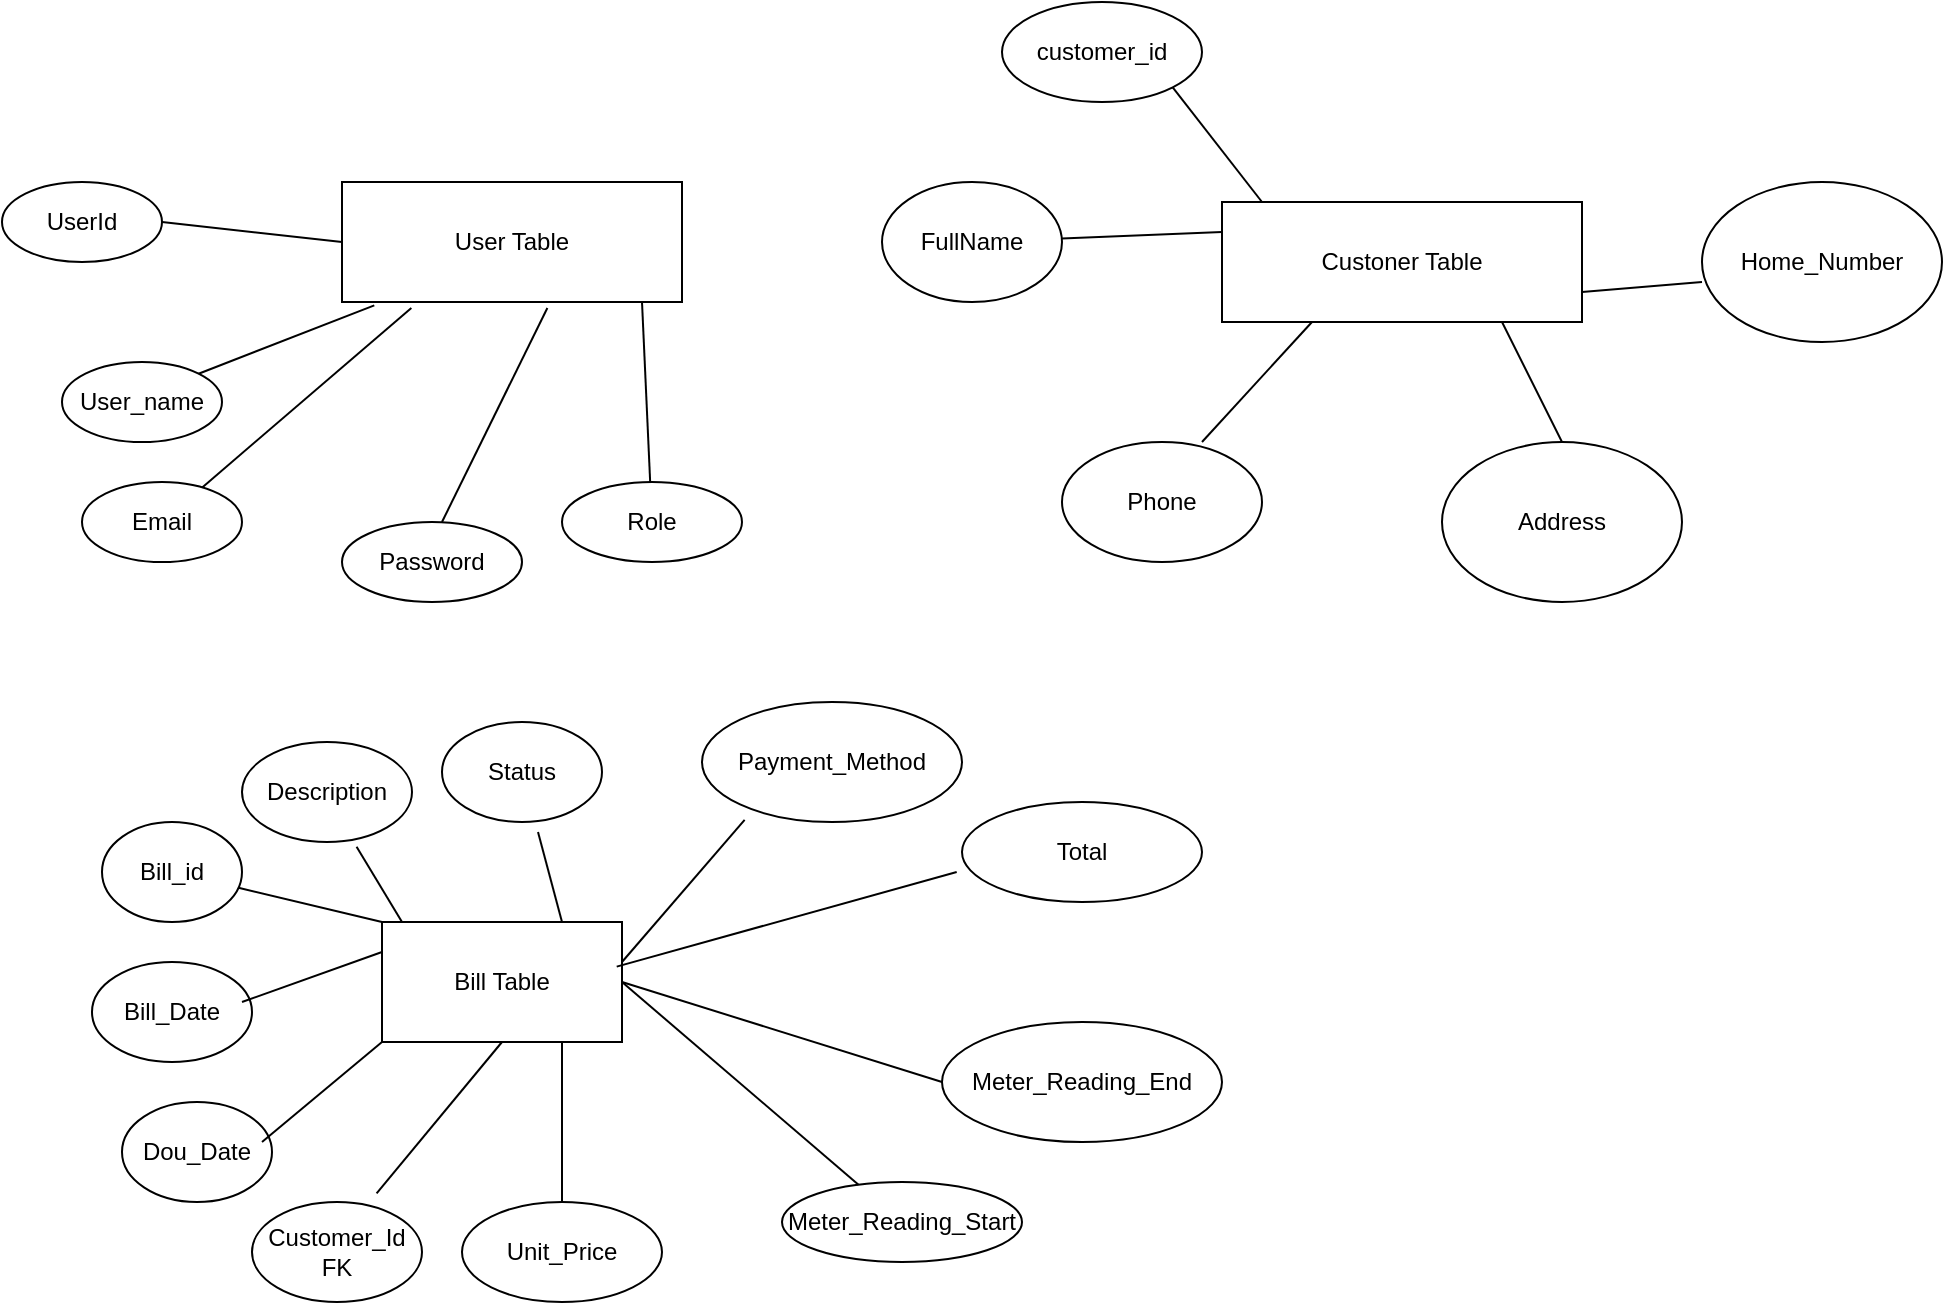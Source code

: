 <mxfile>
    <diagram id="rebecdtZEs5x4XKmf_6L" name="Page-1">
        <mxGraphModel dx="1588" dy="1566" grid="1" gridSize="10" guides="1" tooltips="1" connect="1" arrows="1" fold="1" page="1" pageScale="1" pageWidth="850" pageHeight="1100" math="0" shadow="0">
            <root>
                <mxCell id="0"/>
                <mxCell id="1" parent="0"/>
                <object label="User Table" id="3">
                    <mxCell style="rounded=0;whiteSpace=wrap;html=1;" vertex="1" parent="1">
                        <mxGeometry x="-550" y="50" width="170" height="60" as="geometry"/>
                    </mxCell>
                </object>
                <mxCell id="4" value="UserId" style="ellipse;whiteSpace=wrap;html=1;" vertex="1" parent="1">
                    <mxGeometry x="-720" y="50" width="80" height="40" as="geometry"/>
                </mxCell>
                <mxCell id="5" value="User_name" style="ellipse;whiteSpace=wrap;html=1;" vertex="1" parent="1">
                    <mxGeometry x="-690" y="140" width="80" height="40" as="geometry"/>
                </mxCell>
                <mxCell id="6" value="Password" style="ellipse;whiteSpace=wrap;html=1;" vertex="1" parent="1">
                    <mxGeometry x="-550" y="220" width="90" height="40" as="geometry"/>
                </mxCell>
                <mxCell id="7" value="Email" style="ellipse;whiteSpace=wrap;html=1;" vertex="1" parent="1">
                    <mxGeometry x="-680" y="200" width="80" height="40" as="geometry"/>
                </mxCell>
                <mxCell id="8" value="Role" style="ellipse;whiteSpace=wrap;html=1;" vertex="1" parent="1">
                    <mxGeometry x="-440" y="200" width="90" height="40" as="geometry"/>
                </mxCell>
                <mxCell id="10" value="" style="endArrow=none;html=1;entryX=0.095;entryY=1.028;entryDx=0;entryDy=0;entryPerimeter=0;exitX=1;exitY=0;exitDx=0;exitDy=0;" edge="1" parent="1" source="5" target="3">
                    <mxGeometry width="50" height="50" relative="1" as="geometry">
                        <mxPoint x="-600" y="210" as="sourcePoint"/>
                        <mxPoint x="-550" y="160" as="targetPoint"/>
                    </mxGeometry>
                </mxCell>
                <mxCell id="13" value="" style="endArrow=none;html=1;entryX=0.204;entryY=1.05;entryDx=0;entryDy=0;entryPerimeter=0;" edge="1" parent="1" source="7" target="3">
                    <mxGeometry width="50" height="50" relative="1" as="geometry">
                        <mxPoint x="-600" y="270" as="sourcePoint"/>
                        <mxPoint x="-550" y="220" as="targetPoint"/>
                    </mxGeometry>
                </mxCell>
                <mxCell id="14" value="" style="endArrow=none;html=1;" edge="1" parent="1" source="8">
                    <mxGeometry width="50" height="50" relative="1" as="geometry">
                        <mxPoint x="-460" y="180" as="sourcePoint"/>
                        <mxPoint x="-400" y="110" as="targetPoint"/>
                    </mxGeometry>
                </mxCell>
                <mxCell id="15" value="" style="endArrow=none;html=1;exitX=1;exitY=0.5;exitDx=0;exitDy=0;" edge="1" parent="1" source="4">
                    <mxGeometry width="50" height="50" relative="1" as="geometry">
                        <mxPoint x="-610" y="110" as="sourcePoint"/>
                        <mxPoint x="-550" y="80" as="targetPoint"/>
                    </mxGeometry>
                </mxCell>
                <mxCell id="16" value="" style="endArrow=none;html=1;entryX=0.604;entryY=1.05;entryDx=0;entryDy=0;entryPerimeter=0;" edge="1" parent="1" target="3">
                    <mxGeometry width="50" height="50" relative="1" as="geometry">
                        <mxPoint x="-500" y="220" as="sourcePoint"/>
                        <mxPoint x="-440" y="120" as="targetPoint"/>
                    </mxGeometry>
                </mxCell>
                <mxCell id="17" value="Custoner Table" style="rounded=0;whiteSpace=wrap;html=1;" vertex="1" parent="1">
                    <mxGeometry x="-110" y="60" width="180" height="60" as="geometry"/>
                </mxCell>
                <mxCell id="18" value="FullName" style="ellipse;whiteSpace=wrap;html=1;" vertex="1" parent="1">
                    <mxGeometry x="-280" y="50" width="90" height="60" as="geometry"/>
                </mxCell>
                <mxCell id="20" value="Address" style="ellipse;whiteSpace=wrap;html=1;" vertex="1" parent="1">
                    <mxGeometry y="180" width="120" height="80" as="geometry"/>
                </mxCell>
                <mxCell id="21" value="Home_Number" style="ellipse;whiteSpace=wrap;html=1;" vertex="1" parent="1">
                    <mxGeometry x="130" y="50" width="120" height="80" as="geometry"/>
                </mxCell>
                <mxCell id="22" value="Phone" style="ellipse;whiteSpace=wrap;html=1;" vertex="1" parent="1">
                    <mxGeometry x="-190" y="180" width="100" height="60" as="geometry"/>
                </mxCell>
                <mxCell id="23" value="" style="endArrow=none;html=1;entryX=0;entryY=0.25;entryDx=0;entryDy=0;" edge="1" parent="1" source="18" target="17">
                    <mxGeometry width="50" height="50" relative="1" as="geometry">
                        <mxPoint x="-180" y="110" as="sourcePoint"/>
                        <mxPoint x="-130" y="60" as="targetPoint"/>
                    </mxGeometry>
                </mxCell>
                <mxCell id="24" value="" style="endArrow=none;html=1;entryX=0.25;entryY=1;entryDx=0;entryDy=0;" edge="1" parent="1" target="17">
                    <mxGeometry width="50" height="50" relative="1" as="geometry">
                        <mxPoint x="-120" y="180" as="sourcePoint"/>
                        <mxPoint x="-70" y="130" as="targetPoint"/>
                    </mxGeometry>
                </mxCell>
                <mxCell id="25" value="" style="endArrow=none;html=1;exitX=0.5;exitY=0;exitDx=0;exitDy=0;" edge="1" parent="1" source="20">
                    <mxGeometry width="50" height="50" relative="1" as="geometry">
                        <mxPoint x="50" y="170" as="sourcePoint"/>
                        <mxPoint x="30" y="120" as="targetPoint"/>
                    </mxGeometry>
                </mxCell>
                <mxCell id="26" value="" style="endArrow=none;html=1;exitX=1;exitY=0.75;exitDx=0;exitDy=0;" edge="1" parent="1" source="17">
                    <mxGeometry width="50" height="50" relative="1" as="geometry">
                        <mxPoint x="80" y="150" as="sourcePoint"/>
                        <mxPoint x="130" y="100" as="targetPoint"/>
                    </mxGeometry>
                </mxCell>
                <mxCell id="27" value="Bill Table" style="rounded=0;whiteSpace=wrap;html=1;" vertex="1" parent="1">
                    <mxGeometry x="-530" y="420" width="120" height="60" as="geometry"/>
                </mxCell>
                <mxCell id="28" value="Bill_Date" style="ellipse;whiteSpace=wrap;html=1;" vertex="1" parent="1">
                    <mxGeometry x="-675" y="440" width="80" height="50" as="geometry"/>
                </mxCell>
                <mxCell id="29" value="Dou_Date" style="ellipse;whiteSpace=wrap;html=1;" vertex="1" parent="1">
                    <mxGeometry x="-660" y="510" width="75" height="50" as="geometry"/>
                </mxCell>
                <mxCell id="30" value="Bill_id" style="ellipse;whiteSpace=wrap;html=1;" vertex="1" parent="1">
                    <mxGeometry x="-670" y="370" width="70" height="50" as="geometry"/>
                </mxCell>
                <mxCell id="31" value="Customer_Id&lt;br&gt;FK" style="ellipse;whiteSpace=wrap;html=1;" vertex="1" parent="1">
                    <mxGeometry x="-595" y="560" width="85" height="50" as="geometry"/>
                </mxCell>
                <mxCell id="33" value="customer_id" style="ellipse;whiteSpace=wrap;html=1;" vertex="1" parent="1">
                    <mxGeometry x="-220" y="-40" width="100" height="50" as="geometry"/>
                </mxCell>
                <mxCell id="34" value="Unit_Price" style="ellipse;whiteSpace=wrap;html=1;" vertex="1" parent="1">
                    <mxGeometry x="-490" y="560" width="100" height="50" as="geometry"/>
                </mxCell>
                <mxCell id="37" value="Status" style="ellipse;whiteSpace=wrap;html=1;" vertex="1" parent="1">
                    <mxGeometry x="-500" y="320" width="80" height="50" as="geometry"/>
                </mxCell>
                <mxCell id="38" value="Description" style="ellipse;whiteSpace=wrap;html=1;" vertex="1" parent="1">
                    <mxGeometry x="-600" y="330" width="85" height="50" as="geometry"/>
                </mxCell>
                <mxCell id="39" value="" style="endArrow=none;html=1;entryX=0.6;entryY=1.1;entryDx=0;entryDy=0;entryPerimeter=0;" edge="1" parent="1" target="37">
                    <mxGeometry width="50" height="50" relative="1" as="geometry">
                        <mxPoint x="-440" y="420" as="sourcePoint"/>
                        <mxPoint x="-390" y="370" as="targetPoint"/>
                    </mxGeometry>
                </mxCell>
                <mxCell id="40" value="" style="endArrow=none;html=1;exitX=0.733;exitY=-0.087;exitDx=0;exitDy=0;exitPerimeter=0;" edge="1" parent="1" source="31">
                    <mxGeometry width="50" height="50" relative="1" as="geometry">
                        <mxPoint x="-520" y="530" as="sourcePoint"/>
                        <mxPoint x="-470" y="480" as="targetPoint"/>
                    </mxGeometry>
                </mxCell>
                <mxCell id="42" value="" style="endArrow=none;html=1;entryX=0.75;entryY=1;entryDx=0;entryDy=0;exitX=0.5;exitY=0;exitDx=0;exitDy=0;" edge="1" parent="1" source="34" target="27">
                    <mxGeometry width="50" height="50" relative="1" as="geometry">
                        <mxPoint x="-450" y="550" as="sourcePoint"/>
                        <mxPoint x="-420" y="490" as="targetPoint"/>
                    </mxGeometry>
                </mxCell>
                <mxCell id="43" value="" style="endArrow=none;html=1;entryX=0;entryY=0.25;entryDx=0;entryDy=0;" edge="1" parent="1" target="27">
                    <mxGeometry width="50" height="50" relative="1" as="geometry">
                        <mxPoint x="-600" y="460" as="sourcePoint"/>
                        <mxPoint x="-550" y="410" as="targetPoint"/>
                    </mxGeometry>
                </mxCell>
                <mxCell id="44" value="" style="endArrow=none;html=1;" edge="1" parent="1">
                    <mxGeometry width="50" height="50" relative="1" as="geometry">
                        <mxPoint x="-590" y="530" as="sourcePoint"/>
                        <mxPoint x="-530" y="480" as="targetPoint"/>
                    </mxGeometry>
                </mxCell>
                <mxCell id="45" value="" style="endArrow=none;html=1;entryX=0;entryY=0;entryDx=0;entryDy=0;" edge="1" parent="1" source="30" target="27">
                    <mxGeometry width="50" height="50" relative="1" as="geometry">
                        <mxPoint x="-580" y="440" as="sourcePoint"/>
                        <mxPoint x="-530" y="390" as="targetPoint"/>
                    </mxGeometry>
                </mxCell>
                <mxCell id="46" value="" style="endArrow=none;html=1;entryX=0.674;entryY=1.047;entryDx=0;entryDy=0;entryPerimeter=0;" edge="1" parent="1" target="38">
                    <mxGeometry width="50" height="50" relative="1" as="geometry">
                        <mxPoint x="-520" y="420" as="sourcePoint"/>
                        <mxPoint x="-470" y="370" as="targetPoint"/>
                    </mxGeometry>
                </mxCell>
                <mxCell id="48" value="Meter_Reading_Start" style="ellipse;whiteSpace=wrap;html=1;" vertex="1" parent="1">
                    <mxGeometry x="-330" y="550" width="120" height="40" as="geometry"/>
                </mxCell>
                <mxCell id="50" value="" style="endArrow=none;html=1;" edge="1" parent="1" target="48">
                    <mxGeometry width="50" height="50" relative="1" as="geometry">
                        <mxPoint x="-410" y="450" as="sourcePoint"/>
                        <mxPoint x="-360" y="460" as="targetPoint"/>
                    </mxGeometry>
                </mxCell>
                <mxCell id="51" value="Meter_Reading_End" style="ellipse;whiteSpace=wrap;html=1;" vertex="1" parent="1">
                    <mxGeometry x="-250" y="470" width="140" height="60" as="geometry"/>
                </mxCell>
                <mxCell id="52" value="Payment_Method" style="ellipse;whiteSpace=wrap;html=1;" vertex="1" parent="1">
                    <mxGeometry x="-370" y="310" width="130" height="60" as="geometry"/>
                </mxCell>
                <mxCell id="54" value="" style="endArrow=none;html=1;entryX=0;entryY=0.5;entryDx=0;entryDy=0;" edge="1" parent="1" target="51">
                    <mxGeometry width="50" height="50" relative="1" as="geometry">
                        <mxPoint x="-410" y="450" as="sourcePoint"/>
                        <mxPoint x="-210" y="460" as="targetPoint"/>
                    </mxGeometry>
                </mxCell>
                <mxCell id="57" value="" style="endArrow=none;html=1;entryX=0.164;entryY=0.983;entryDx=0;entryDy=0;entryPerimeter=0;" edge="1" parent="1" target="52">
                    <mxGeometry width="50" height="50" relative="1" as="geometry">
                        <mxPoint x="-410" y="440" as="sourcePoint"/>
                        <mxPoint x="-360" y="390" as="targetPoint"/>
                    </mxGeometry>
                </mxCell>
                <mxCell id="59" value="Total" style="ellipse;whiteSpace=wrap;html=1;" vertex="1" parent="1">
                    <mxGeometry x="-240" y="360" width="120" height="50" as="geometry"/>
                </mxCell>
                <mxCell id="61" value="" style="endArrow=none;html=1;exitX=0.978;exitY=0.372;exitDx=0;exitDy=0;exitPerimeter=0;entryX=-0.022;entryY=0.7;entryDx=0;entryDy=0;entryPerimeter=0;" edge="1" parent="1" source="27" target="59">
                    <mxGeometry width="50" height="50" relative="1" as="geometry">
                        <mxPoint x="-400" y="440" as="sourcePoint"/>
                        <mxPoint x="-310" y="410" as="targetPoint"/>
                    </mxGeometry>
                </mxCell>
                <mxCell id="62" value="" style="endArrow=none;html=1;entryX=1;entryY=1;entryDx=0;entryDy=0;" edge="1" parent="1" target="33">
                    <mxGeometry width="50" height="50" relative="1" as="geometry">
                        <mxPoint x="-90" y="60" as="sourcePoint"/>
                        <mxPoint x="-40" y="10" as="targetPoint"/>
                    </mxGeometry>
                </mxCell>
            </root>
        </mxGraphModel>
    </diagram>
</mxfile>